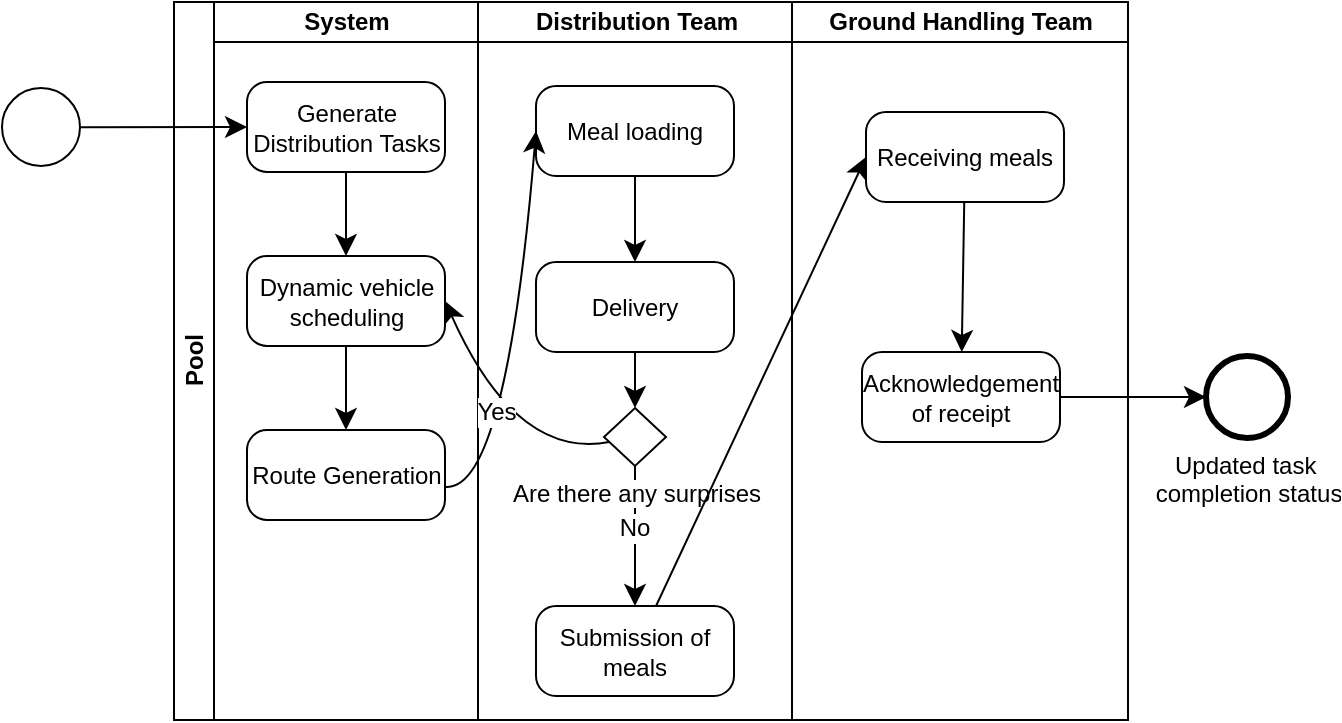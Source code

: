<mxfile version="26.0.2">
  <diagram name="第 1 页" id="zni9yJXJTBIaUJcrQn5a">
    <mxGraphModel dx="1357" dy="1610" grid="0" gridSize="10" guides="1" tooltips="1" connect="1" arrows="1" fold="1" page="0" pageScale="1" pageWidth="827" pageHeight="1169" math="0" shadow="0">
      <root>
        <mxCell id="0" />
        <mxCell id="1" parent="0" />
        <mxCell id="Yi4NSwnVYmQ0c2Ezehsl-1" value="Pool" style="swimlane;html=1;childLayout=stackLayout;resizeParent=1;resizeParentMax=0;startSize=20;horizontal=0;horizontalStack=1;whiteSpace=wrap;" vertex="1" parent="1">
          <mxGeometry x="-354" y="-580" width="477" height="359" as="geometry" />
        </mxCell>
        <mxCell id="Yi4NSwnVYmQ0c2Ezehsl-2" value="System" style="swimlane;html=1;startSize=20;" vertex="1" parent="Yi4NSwnVYmQ0c2Ezehsl-1">
          <mxGeometry x="20" width="132" height="359" as="geometry" />
        </mxCell>
        <mxCell id="Yi4NSwnVYmQ0c2Ezehsl-6" value="Generate Distribution Tasks" style="points=[[0.25,0,0],[0.5,0,0],[0.75,0,0],[1,0.25,0],[1,0.5,0],[1,0.75,0],[0.75,1,0],[0.5,1,0],[0.25,1,0],[0,0.75,0],[0,0.5,0],[0,0.25,0]];shape=mxgraph.bpmn.task;whiteSpace=wrap;rectStyle=rounded;size=10;html=1;container=1;expand=0;collapsible=0;taskMarker=abstract;" vertex="1" parent="Yi4NSwnVYmQ0c2Ezehsl-2">
          <mxGeometry x="16.5" y="40" width="99" height="45" as="geometry" />
        </mxCell>
        <mxCell id="Yi4NSwnVYmQ0c2Ezehsl-21" style="edgeStyle=none;curved=1;rounded=0;orthogonalLoop=1;jettySize=auto;html=1;fontSize=12;startSize=8;endSize=8;" edge="1" parent="Yi4NSwnVYmQ0c2Ezehsl-2" source="Yi4NSwnVYmQ0c2Ezehsl-7" target="Yi4NSwnVYmQ0c2Ezehsl-8">
          <mxGeometry relative="1" as="geometry" />
        </mxCell>
        <mxCell id="Yi4NSwnVYmQ0c2Ezehsl-7" value="Dynamic vehicle scheduling" style="points=[[0.25,0,0],[0.5,0,0],[0.75,0,0],[1,0.25,0],[1,0.5,0],[1,0.75,0],[0.75,1,0],[0.5,1,0],[0.25,1,0],[0,0.75,0],[0,0.5,0],[0,0.25,0]];shape=mxgraph.bpmn.task;whiteSpace=wrap;rectStyle=rounded;size=10;html=1;container=1;expand=0;collapsible=0;taskMarker=abstract;" vertex="1" parent="Yi4NSwnVYmQ0c2Ezehsl-2">
          <mxGeometry x="16.5" y="127" width="99" height="45" as="geometry" />
        </mxCell>
        <mxCell id="Yi4NSwnVYmQ0c2Ezehsl-8" value="Route Generation" style="points=[[0.25,0,0],[0.5,0,0],[0.75,0,0],[1,0.25,0],[1,0.5,0],[1,0.75,0],[0.75,1,0],[0.5,1,0],[0.25,1,0],[0,0.75,0],[0,0.5,0],[0,0.25,0]];shape=mxgraph.bpmn.task;whiteSpace=wrap;rectStyle=rounded;size=10;html=1;container=1;expand=0;collapsible=0;taskMarker=abstract;" vertex="1" parent="Yi4NSwnVYmQ0c2Ezehsl-2">
          <mxGeometry x="16.5" y="214" width="99" height="45" as="geometry" />
        </mxCell>
        <mxCell id="Yi4NSwnVYmQ0c2Ezehsl-20" style="edgeStyle=none;curved=1;rounded=0;orthogonalLoop=1;jettySize=auto;html=1;entryX=0.5;entryY=0;entryDx=0;entryDy=0;entryPerimeter=0;fontSize=12;startSize=8;endSize=8;" edge="1" parent="Yi4NSwnVYmQ0c2Ezehsl-2" source="Yi4NSwnVYmQ0c2Ezehsl-6" target="Yi4NSwnVYmQ0c2Ezehsl-7">
          <mxGeometry relative="1" as="geometry" />
        </mxCell>
        <mxCell id="Yi4NSwnVYmQ0c2Ezehsl-3" value="Distribution Team" style="swimlane;html=1;startSize=20;" vertex="1" parent="Yi4NSwnVYmQ0c2Ezehsl-1">
          <mxGeometry x="152" width="157" height="359" as="geometry" />
        </mxCell>
        <mxCell id="Yi4NSwnVYmQ0c2Ezehsl-23" style="edgeStyle=none;curved=1;rounded=0;orthogonalLoop=1;jettySize=auto;html=1;fontSize=12;startSize=8;endSize=8;" edge="1" parent="Yi4NSwnVYmQ0c2Ezehsl-3" source="Yi4NSwnVYmQ0c2Ezehsl-9" target="Yi4NSwnVYmQ0c2Ezehsl-15">
          <mxGeometry relative="1" as="geometry" />
        </mxCell>
        <mxCell id="Yi4NSwnVYmQ0c2Ezehsl-9" value="Meal loading" style="points=[[0.25,0,0],[0.5,0,0],[0.75,0,0],[1,0.25,0],[1,0.5,0],[1,0.75,0],[0.75,1,0],[0.5,1,0],[0.25,1,0],[0,0.75,0],[0,0.5,0],[0,0.25,0]];shape=mxgraph.bpmn.task;whiteSpace=wrap;rectStyle=rounded;size=10;html=1;container=1;expand=0;collapsible=0;taskMarker=abstract;" vertex="1" parent="Yi4NSwnVYmQ0c2Ezehsl-3">
          <mxGeometry x="29" y="42" width="99" height="45" as="geometry" />
        </mxCell>
        <mxCell id="Yi4NSwnVYmQ0c2Ezehsl-10" value="Submission of meals" style="points=[[0.25,0,0],[0.5,0,0],[0.75,0,0],[1,0.25,0],[1,0.5,0],[1,0.75,0],[0.75,1,0],[0.5,1,0],[0.25,1,0],[0,0.75,0],[0,0.5,0],[0,0.25,0]];shape=mxgraph.bpmn.task;whiteSpace=wrap;rectStyle=rounded;size=10;html=1;container=1;expand=0;collapsible=0;taskMarker=abstract;" vertex="1" parent="Yi4NSwnVYmQ0c2Ezehsl-3">
          <mxGeometry x="29" y="302" width="99" height="45" as="geometry" />
        </mxCell>
        <mxCell id="Yi4NSwnVYmQ0c2Ezehsl-15" value="Delivery" style="points=[[0.25,0,0],[0.5,0,0],[0.75,0,0],[1,0.25,0],[1,0.5,0],[1,0.75,0],[0.75,1,0],[0.5,1,0],[0.25,1,0],[0,0.75,0],[0,0.5,0],[0,0.25,0]];shape=mxgraph.bpmn.task;whiteSpace=wrap;rectStyle=rounded;size=10;html=1;container=1;expand=0;collapsible=0;taskMarker=abstract;" vertex="1" parent="Yi4NSwnVYmQ0c2Ezehsl-3">
          <mxGeometry x="29" y="130" width="99" height="45" as="geometry" />
        </mxCell>
        <mxCell id="Yi4NSwnVYmQ0c2Ezehsl-34" style="edgeStyle=none;curved=1;rounded=0;orthogonalLoop=1;jettySize=auto;html=1;fontSize=12;startSize=8;endSize=8;" edge="1" parent="Yi4NSwnVYmQ0c2Ezehsl-3" source="Yi4NSwnVYmQ0c2Ezehsl-16" target="Yi4NSwnVYmQ0c2Ezehsl-10">
          <mxGeometry relative="1" as="geometry" />
        </mxCell>
        <mxCell id="Yi4NSwnVYmQ0c2Ezehsl-35" value="No" style="edgeLabel;html=1;align=center;verticalAlign=middle;resizable=0;points=[];fontSize=12;" vertex="1" connectable="0" parent="Yi4NSwnVYmQ0c2Ezehsl-34">
          <mxGeometry x="-0.124" y="-1" relative="1" as="geometry">
            <mxPoint as="offset" />
          </mxGeometry>
        </mxCell>
        <mxCell id="Yi4NSwnVYmQ0c2Ezehsl-16" value="Are there any surprises" style="points=[[0.25,0.25,0],[0.5,0,0],[0.75,0.25,0],[1,0.5,0],[0.75,0.75,0],[0.5,1,0],[0.25,0.75,0],[0,0.5,0]];shape=mxgraph.bpmn.gateway2;html=1;verticalLabelPosition=bottom;labelBackgroundColor=#ffffff;verticalAlign=top;align=center;perimeter=rhombusPerimeter;outlineConnect=0;outline=none;symbol=none;" vertex="1" parent="Yi4NSwnVYmQ0c2Ezehsl-3">
          <mxGeometry x="63" y="203" width="31" height="29" as="geometry" />
        </mxCell>
        <mxCell id="Yi4NSwnVYmQ0c2Ezehsl-18" style="edgeStyle=none;curved=1;rounded=0;orthogonalLoop=1;jettySize=auto;html=1;entryX=0.5;entryY=0;entryDx=0;entryDy=0;entryPerimeter=0;fontSize=12;startSize=8;endSize=8;" edge="1" parent="Yi4NSwnVYmQ0c2Ezehsl-3" source="Yi4NSwnVYmQ0c2Ezehsl-15" target="Yi4NSwnVYmQ0c2Ezehsl-16">
          <mxGeometry relative="1" as="geometry" />
        </mxCell>
        <mxCell id="Yi4NSwnVYmQ0c2Ezehsl-4" value="Ground Handling Team" style="swimlane;html=1;startSize=20;" vertex="1" parent="Yi4NSwnVYmQ0c2Ezehsl-1">
          <mxGeometry x="309" width="168" height="359" as="geometry" />
        </mxCell>
        <mxCell id="Yi4NSwnVYmQ0c2Ezehsl-39" style="edgeStyle=none;curved=1;rounded=0;orthogonalLoop=1;jettySize=auto;html=1;fontSize=12;startSize=8;endSize=8;" edge="1" parent="Yi4NSwnVYmQ0c2Ezehsl-4" source="Yi4NSwnVYmQ0c2Ezehsl-11" target="Yi4NSwnVYmQ0c2Ezehsl-12">
          <mxGeometry relative="1" as="geometry" />
        </mxCell>
        <mxCell id="Yi4NSwnVYmQ0c2Ezehsl-11" value="Receiving meals" style="points=[[0.25,0,0],[0.5,0,0],[0.75,0,0],[1,0.25,0],[1,0.5,0],[1,0.75,0],[0.75,1,0],[0.5,1,0],[0.25,1,0],[0,0.75,0],[0,0.5,0],[0,0.25,0]];shape=mxgraph.bpmn.task;whiteSpace=wrap;rectStyle=rounded;size=10;html=1;container=1;expand=0;collapsible=0;taskMarker=abstract;" vertex="1" parent="Yi4NSwnVYmQ0c2Ezehsl-4">
          <mxGeometry x="37" y="55" width="99" height="45" as="geometry" />
        </mxCell>
        <mxCell id="Yi4NSwnVYmQ0c2Ezehsl-12" value="Acknowledgement of receipt" style="points=[[0.25,0,0],[0.5,0,0],[0.75,0,0],[1,0.25,0],[1,0.5,0],[1,0.75,0],[0.75,1,0],[0.5,1,0],[0.25,1,0],[0,0.75,0],[0,0.5,0],[0,0.25,0]];shape=mxgraph.bpmn.task;whiteSpace=wrap;rectStyle=rounded;size=10;html=1;container=1;expand=0;collapsible=0;taskMarker=abstract;" vertex="1" parent="Yi4NSwnVYmQ0c2Ezehsl-4">
          <mxGeometry x="35" y="175" width="99" height="45" as="geometry" />
        </mxCell>
        <mxCell id="Yi4NSwnVYmQ0c2Ezehsl-22" style="edgeStyle=none;curved=1;rounded=0;orthogonalLoop=1;jettySize=auto;html=1;entryX=0;entryY=0.5;entryDx=0;entryDy=0;entryPerimeter=0;fontSize=12;startSize=8;endSize=8;" edge="1" parent="Yi4NSwnVYmQ0c2Ezehsl-1" source="Yi4NSwnVYmQ0c2Ezehsl-8" target="Yi4NSwnVYmQ0c2Ezehsl-9">
          <mxGeometry relative="1" as="geometry">
            <Array as="points">
              <mxPoint x="166" y="246" />
            </Array>
          </mxGeometry>
        </mxCell>
        <mxCell id="Yi4NSwnVYmQ0c2Ezehsl-36" style="edgeStyle=none;curved=1;rounded=0;orthogonalLoop=1;jettySize=auto;html=1;entryX=1;entryY=0.5;entryDx=0;entryDy=0;entryPerimeter=0;fontSize=12;startSize=8;endSize=8;" edge="1" parent="Yi4NSwnVYmQ0c2Ezehsl-1" source="Yi4NSwnVYmQ0c2Ezehsl-16" target="Yi4NSwnVYmQ0c2Ezehsl-7">
          <mxGeometry relative="1" as="geometry">
            <Array as="points">
              <mxPoint x="171" y="229" />
            </Array>
          </mxGeometry>
        </mxCell>
        <mxCell id="Yi4NSwnVYmQ0c2Ezehsl-37" value="Yes" style="edgeLabel;html=1;align=center;verticalAlign=middle;resizable=0;points=[];fontSize=12;" vertex="1" connectable="0" parent="Yi4NSwnVYmQ0c2Ezehsl-36">
          <mxGeometry x="0.101" y="-1" relative="1" as="geometry">
            <mxPoint as="offset" />
          </mxGeometry>
        </mxCell>
        <mxCell id="Yi4NSwnVYmQ0c2Ezehsl-38" style="edgeStyle=none;curved=1;rounded=0;orthogonalLoop=1;jettySize=auto;html=1;entryX=0;entryY=0.5;entryDx=0;entryDy=0;entryPerimeter=0;fontSize=12;startSize=8;endSize=8;" edge="1" parent="Yi4NSwnVYmQ0c2Ezehsl-1" source="Yi4NSwnVYmQ0c2Ezehsl-10" target="Yi4NSwnVYmQ0c2Ezehsl-11">
          <mxGeometry relative="1" as="geometry" />
        </mxCell>
        <mxCell id="Yi4NSwnVYmQ0c2Ezehsl-19" style="edgeStyle=none;curved=1;rounded=0;orthogonalLoop=1;jettySize=auto;html=1;fontSize=12;startSize=8;endSize=8;" edge="1" parent="1" source="Yi4NSwnVYmQ0c2Ezehsl-5" target="Yi4NSwnVYmQ0c2Ezehsl-6">
          <mxGeometry relative="1" as="geometry" />
        </mxCell>
        <mxCell id="Yi4NSwnVYmQ0c2Ezehsl-5" value="" style="points=[[0.145,0.145,0],[0.5,0,0],[0.855,0.145,0],[1,0.5,0],[0.855,0.855,0],[0.5,1,0],[0.145,0.855,0],[0,0.5,0]];shape=mxgraph.bpmn.event;html=1;verticalLabelPosition=bottom;labelBackgroundColor=#ffffff;verticalAlign=top;align=center;perimeter=ellipsePerimeter;outlineConnect=0;aspect=fixed;outline=standard;symbol=general;" vertex="1" parent="1">
          <mxGeometry x="-440" y="-537" width="39" height="39" as="geometry" />
        </mxCell>
        <mxCell id="Yi4NSwnVYmQ0c2Ezehsl-40" value="Updated task&amp;nbsp;&lt;div&gt;completion status&lt;/div&gt;" style="points=[[0.145,0.145,0],[0.5,0,0],[0.855,0.145,0],[1,0.5,0],[0.855,0.855,0],[0.5,1,0],[0.145,0.855,0],[0,0.5,0]];shape=mxgraph.bpmn.event;html=1;verticalLabelPosition=bottom;labelBackgroundColor=#ffffff;verticalAlign=top;align=center;perimeter=ellipsePerimeter;outlineConnect=0;aspect=fixed;outline=end;symbol=terminate2;" vertex="1" parent="1">
          <mxGeometry x="162" y="-403" width="41" height="41" as="geometry" />
        </mxCell>
        <mxCell id="Yi4NSwnVYmQ0c2Ezehsl-41" style="edgeStyle=none;curved=1;rounded=0;orthogonalLoop=1;jettySize=auto;html=1;fontSize=12;startSize=8;endSize=8;" edge="1" parent="1" source="Yi4NSwnVYmQ0c2Ezehsl-12" target="Yi4NSwnVYmQ0c2Ezehsl-40">
          <mxGeometry relative="1" as="geometry" />
        </mxCell>
      </root>
    </mxGraphModel>
  </diagram>
</mxfile>
